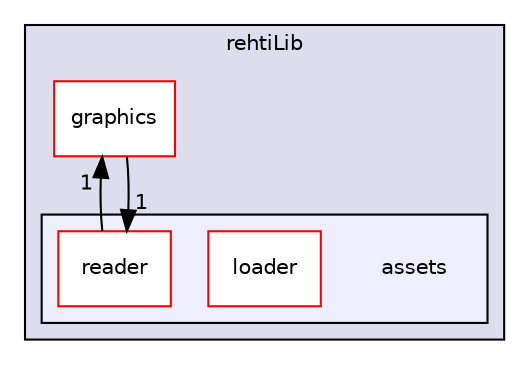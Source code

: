 digraph "assets" {
  compound=true
  node [ fontsize="10", fontname="Helvetica"];
  edge [ labelfontsize="10", labelfontname="Helvetica"];
  subgraph clusterdir_7fa43ed9e3a99b48e16a111b5b91381b {
    graph [ bgcolor="#ddddee", pencolor="black", label="rehtiLib" fontname="Helvetica", fontsize="10", URL="dir_7fa43ed9e3a99b48e16a111b5b91381b.html"]
  dir_5311ac799357c12e8d6677b53f5ac4d2 [shape=box label="graphics" fillcolor="white" style="filled" color="red" URL="dir_5311ac799357c12e8d6677b53f5ac4d2.html"];
  subgraph clusterdir_c06811b8199beb4c697950829a4c58ec {
    graph [ bgcolor="#eeeeff", pencolor="black", label="" URL="dir_c06811b8199beb4c697950829a4c58ec.html"];
    dir_c06811b8199beb4c697950829a4c58ec [shape=plaintext label="assets"];
  dir_5052f0e1322f73ae296b782a1ee4bbae [shape=box label="loader" fillcolor="white" style="filled" color="red" URL="dir_5052f0e1322f73ae296b782a1ee4bbae.html"];
  dir_d85eafc286aeae2d5a8b6180bc2e9606 [shape=box label="reader" fillcolor="white" style="filled" color="red" URL="dir_d85eafc286aeae2d5a8b6180bc2e9606.html"];
  }
  }
  dir_d85eafc286aeae2d5a8b6180bc2e9606->dir_5311ac799357c12e8d6677b53f5ac4d2 [headlabel="1", labeldistance=1.5 headhref="dir_000008_000001.html"];
  dir_5311ac799357c12e8d6677b53f5ac4d2->dir_d85eafc286aeae2d5a8b6180bc2e9606 [headlabel="1", labeldistance=1.5 headhref="dir_000001_000008.html"];
}
